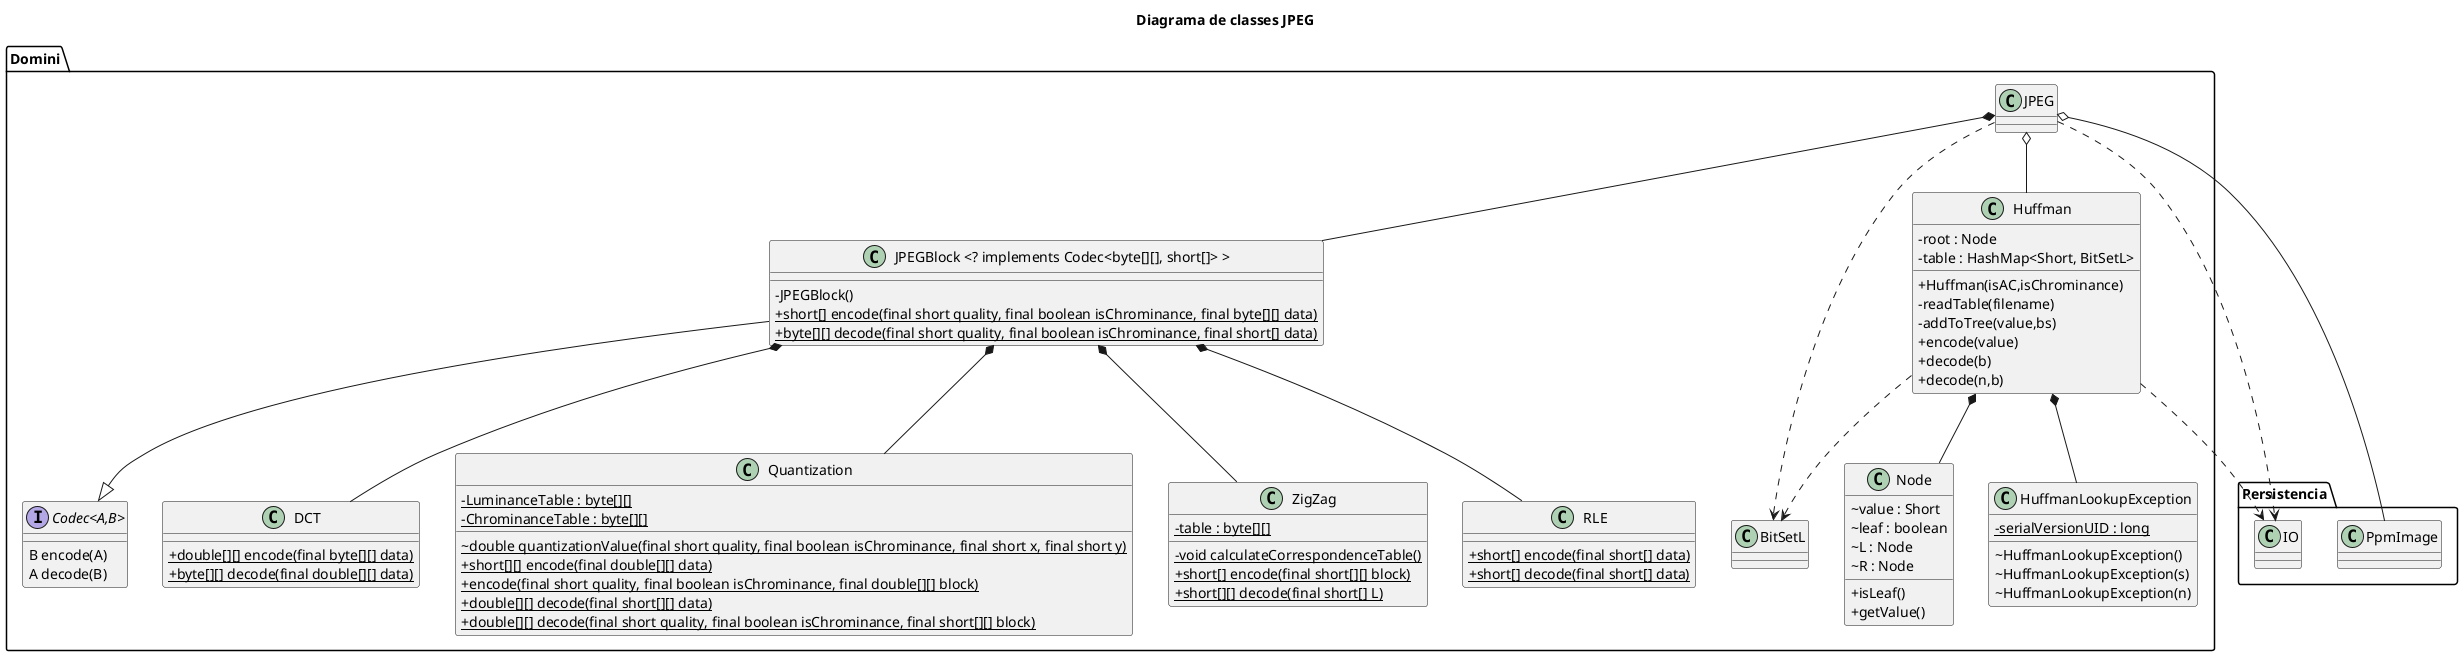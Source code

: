 @startuml

skinparam classAttributeIconSize 0
skinparam genericDisplay old

title Diagrama de classes JPEG

package Persistencia {
    class IO
    class PpmImage
}

package Domini {
    class JPEG
    interface Codec<A,B> {
        B encode(A)
        A decode(B)
    }
    class JPEGBlock as "JPEGBlock <? implements Codec<byte[][], short[]> >" {
        -JPEGBlock()
        {static}+short[] encode(final short quality, final boolean isChrominance, final byte[][] data)
        {static}+byte[][] decode(final short quality, final boolean isChrominance, final short[] data)
    }
    class DCT {
        {static}+double[][] encode(final byte[][] data)
        {static}+byte[][] decode(final double[][] data)
    }
    class Quantization {
        {static}-LuminanceTable : byte[][]
        {static}-ChrominanceTable : byte[][]
        {static}~double quantizationValue(final short quality, final boolean isChrominance, final short x, final short y)
        {static}+short[][] encode(final double[][] data)
        {static}+encode(final short quality, final boolean isChrominance, final double[][] block)
        {static}+double[][] decode(final short[][] data)
        {static}+double[][] decode(final short quality, final boolean isChrominance, final short[][] block)
    }
    class ZigZag {
        {static}-table : byte[][]
        {static}-void calculateCorrespondenceTable()
        {static}+short[] encode(final short[][] block)
        {static}+short[][] decode(final short[] L)
    }
    class RLE {
        {static}+short[] encode(final short[] data)
        {static}+short[] decode(final short[] data)
    }
    class Huffman {
        - root : Node
        - table : HashMap<Short, BitSetL>
        +Huffman(isAC,isChrominance)
        -readTable(filename)
        -addToTree(value,bs)
        +encode(value)
        +decode(b)
        +decode(n,b)
    }
    class Node {
        ~ value : Short
        ~ leaf : boolean
        ~ L : Node
        ~ R : Node
        +isLeaf()
        +getValue()
    }
    class HuffmanLookupException {
        {static} -serialVersionUID : long
        ~ HuffmanLookupException()
        ~ HuffmanLookupException(s)
        ~ HuffmanLookupException(n)
    }

    JPEG *-- JPEGBlock
    JPEG o-- PpmImage
    JPEG o-- Huffman
    JPEG ..> IO
    Huffman ..> IO

    JPEG ..> BitSetL
    Huffman ..> BitSetL

    JPEGBlock *-- DCT
    JPEGBlock *-- Quantization
    JPEGBlock *-- ZigZag
    JPEGBlock *-- RLE
    JPEGBlock --|> Codec

    Huffman *-- Node
    Huffman *-- HuffmanLookupException

}

@enduml
